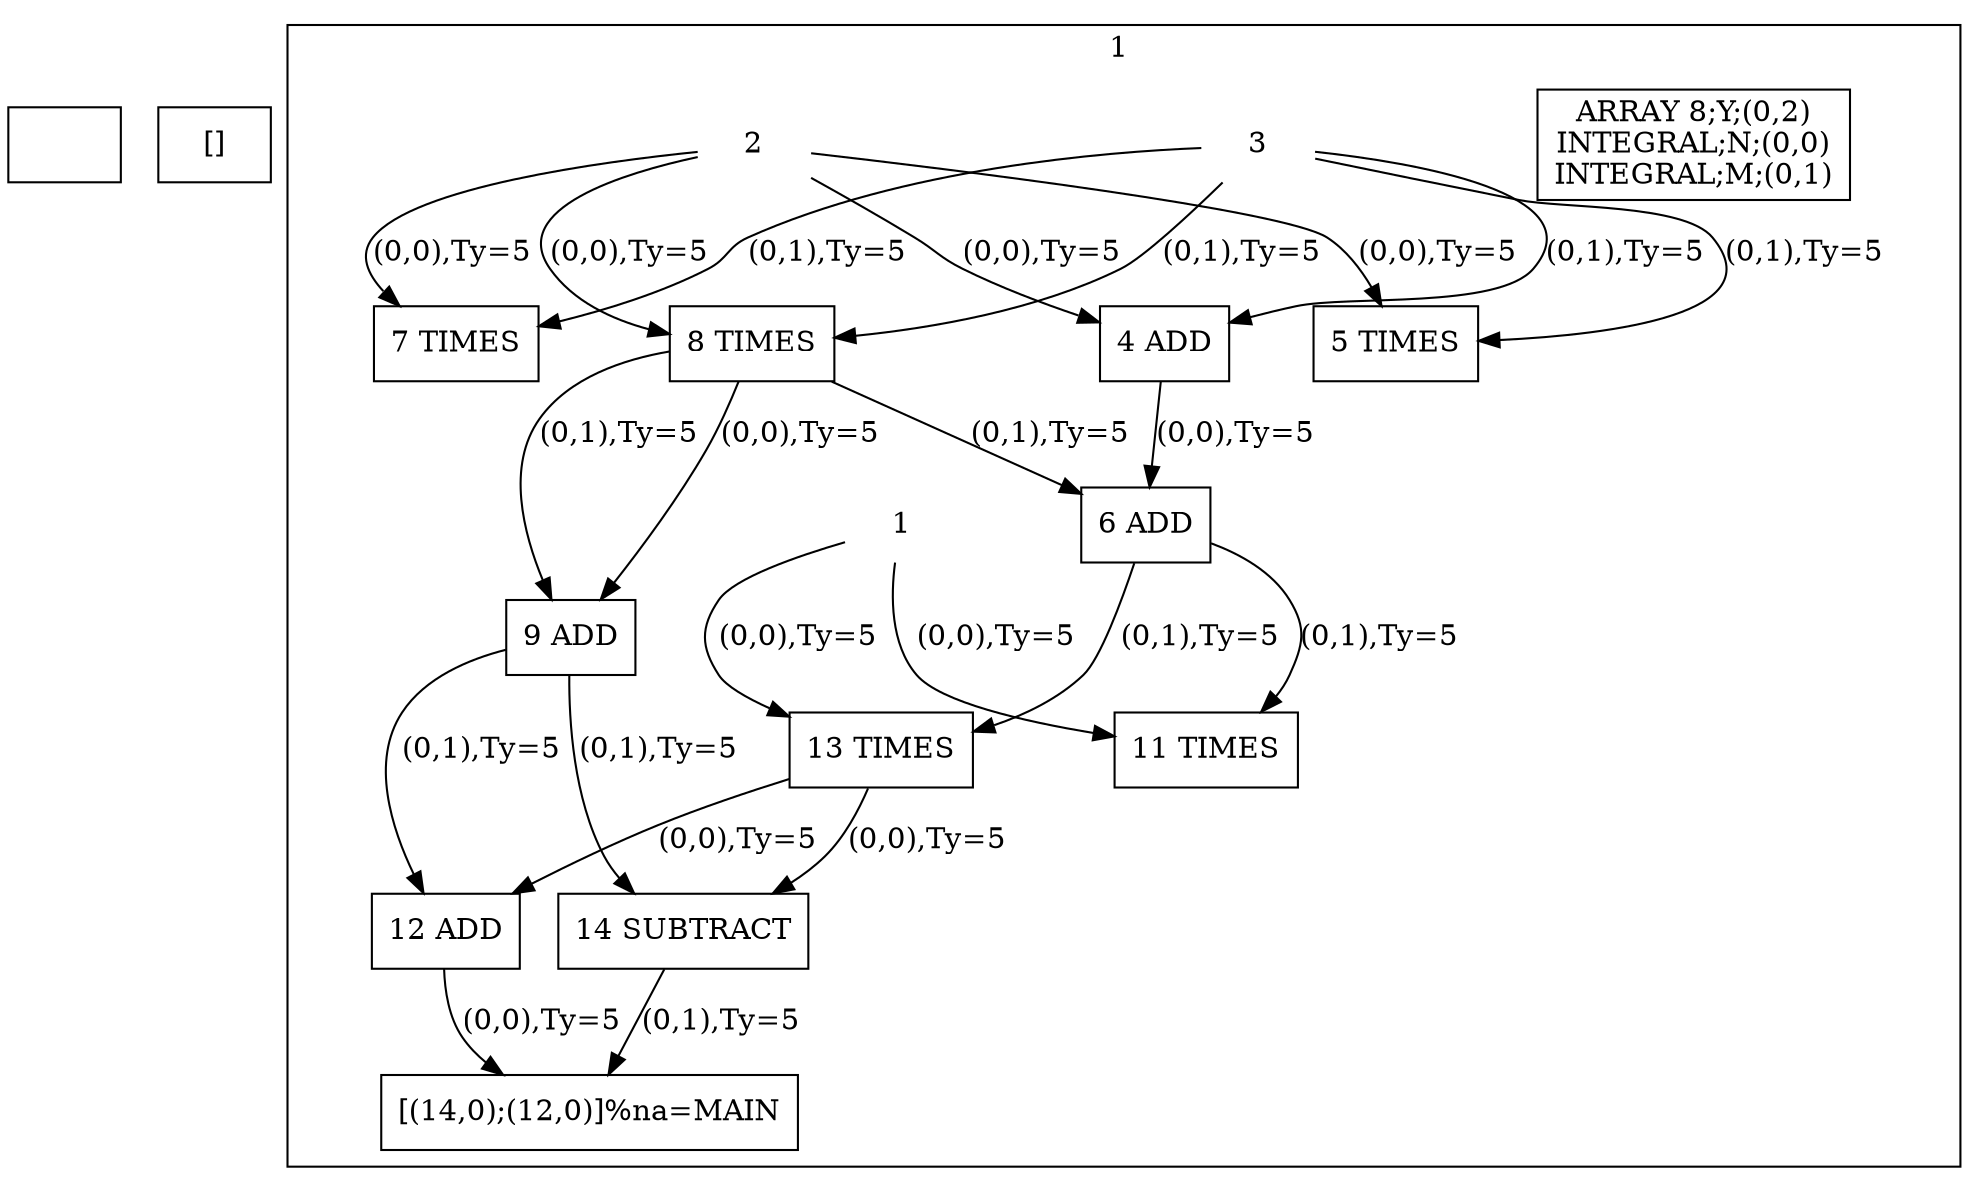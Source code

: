 digraph R {
newrank=true;
IN00 [shape=rect;label=""];
OUT00 [shape=rect;label="[]"];
subgraph cluster_01 {
label="1 ";
IN01 [shape=rect;label="ARRAY 8;Y;(0,2)\nINTEGRAL;N;(0,0)\nINTEGRAL;M;(0,1)"];
OUT01 [shape=rect;label="[(14,0);(12,0)]%na=MAIN"];
11 [shape=plaintext;label="1"];
12 [shape=plaintext;label="2"];
13 [shape=plaintext;label="3"];
14 [shape=rect;label="4 ADD"];
15 [shape=rect;label="5 TIMES"];
16 [shape=rect;label="6 ADD"];
17 [shape=rect;label="7 TIMES"];
18 [shape=rect;label="8 TIMES"];
19 [shape=rect;label="9 ADD"];
111 [shape=rect;label="11 TIMES"];
112 [shape=rect;label="12 ADD"];
113 [shape=rect;label="13 TIMES"];
114 [shape=rect;label="14 SUBTRACT"]
11 ->  111 [label="(0,0),Ty=5"]
11 ->  113 [label="(0,0),Ty=5"]
12 ->  14 [label="(0,0),Ty=5"]
12 ->  15 [label="(0,0),Ty=5"]
12 ->  17 [label="(0,0),Ty=5"]
12 ->  18 [label="(0,0),Ty=5"]
13 ->  14 [label="(0,1),Ty=5"]
13 ->  15 [label="(0,1),Ty=5"]
13 ->  17 [label="(0,1),Ty=5"]
13 ->  18 [label="(0,1),Ty=5"]
14 ->  16 [label="(0,0),Ty=5"]
16 ->  111 [label="(0,1),Ty=5"]
16 ->  113 [label="(0,1),Ty=5"]
18 ->  16 [label="(0,1),Ty=5"]
18 ->  19 [label="(0,0),Ty=5"]
18 ->  19 [label="(0,1),Ty=5"]
19 ->  112 [label="(0,1),Ty=5"]
19 ->  114 [label="(0,1),Ty=5"]
112 ->  OUT01 [label="(0,0),Ty=5"]
113 ->  112 [label="(0,0),Ty=5"]
113 ->  114 [label="(0,0),Ty=5"]
114 ->  OUT01 [label="(0,1),Ty=5"]
}}